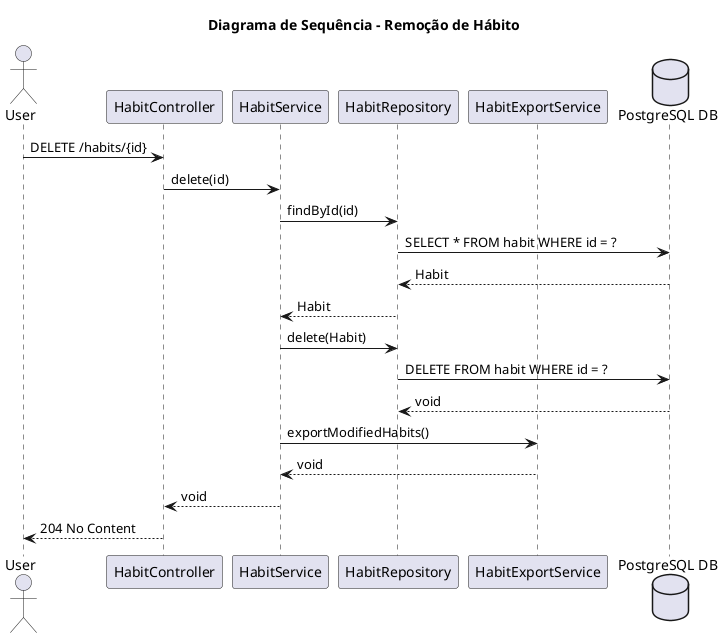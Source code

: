 @startuml
title Diagrama de Sequência - Remoção de Hábito

actor User
participant "HabitController" as Controller
participant "HabitService" as Service
participant "HabitRepository" as Repository
participant "HabitExportService" as Exporter
database "PostgreSQL DB" as DB

User -> Controller : DELETE /habits/{id}
Controller -> Service : delete(id)
Service -> Repository : findById(id)
Repository -> DB : SELECT * FROM habit WHERE id = ?
DB --> Repository : Habit
Repository --> Service : Habit
Service -> Repository : delete(Habit)
Repository -> DB : DELETE FROM habit WHERE id = ?
DB --> Repository : void
Service -> Exporter : exportModifiedHabits()
Exporter --> Service : void
Service --> Controller : void
Controller --> User : 204 No Content
@enduml